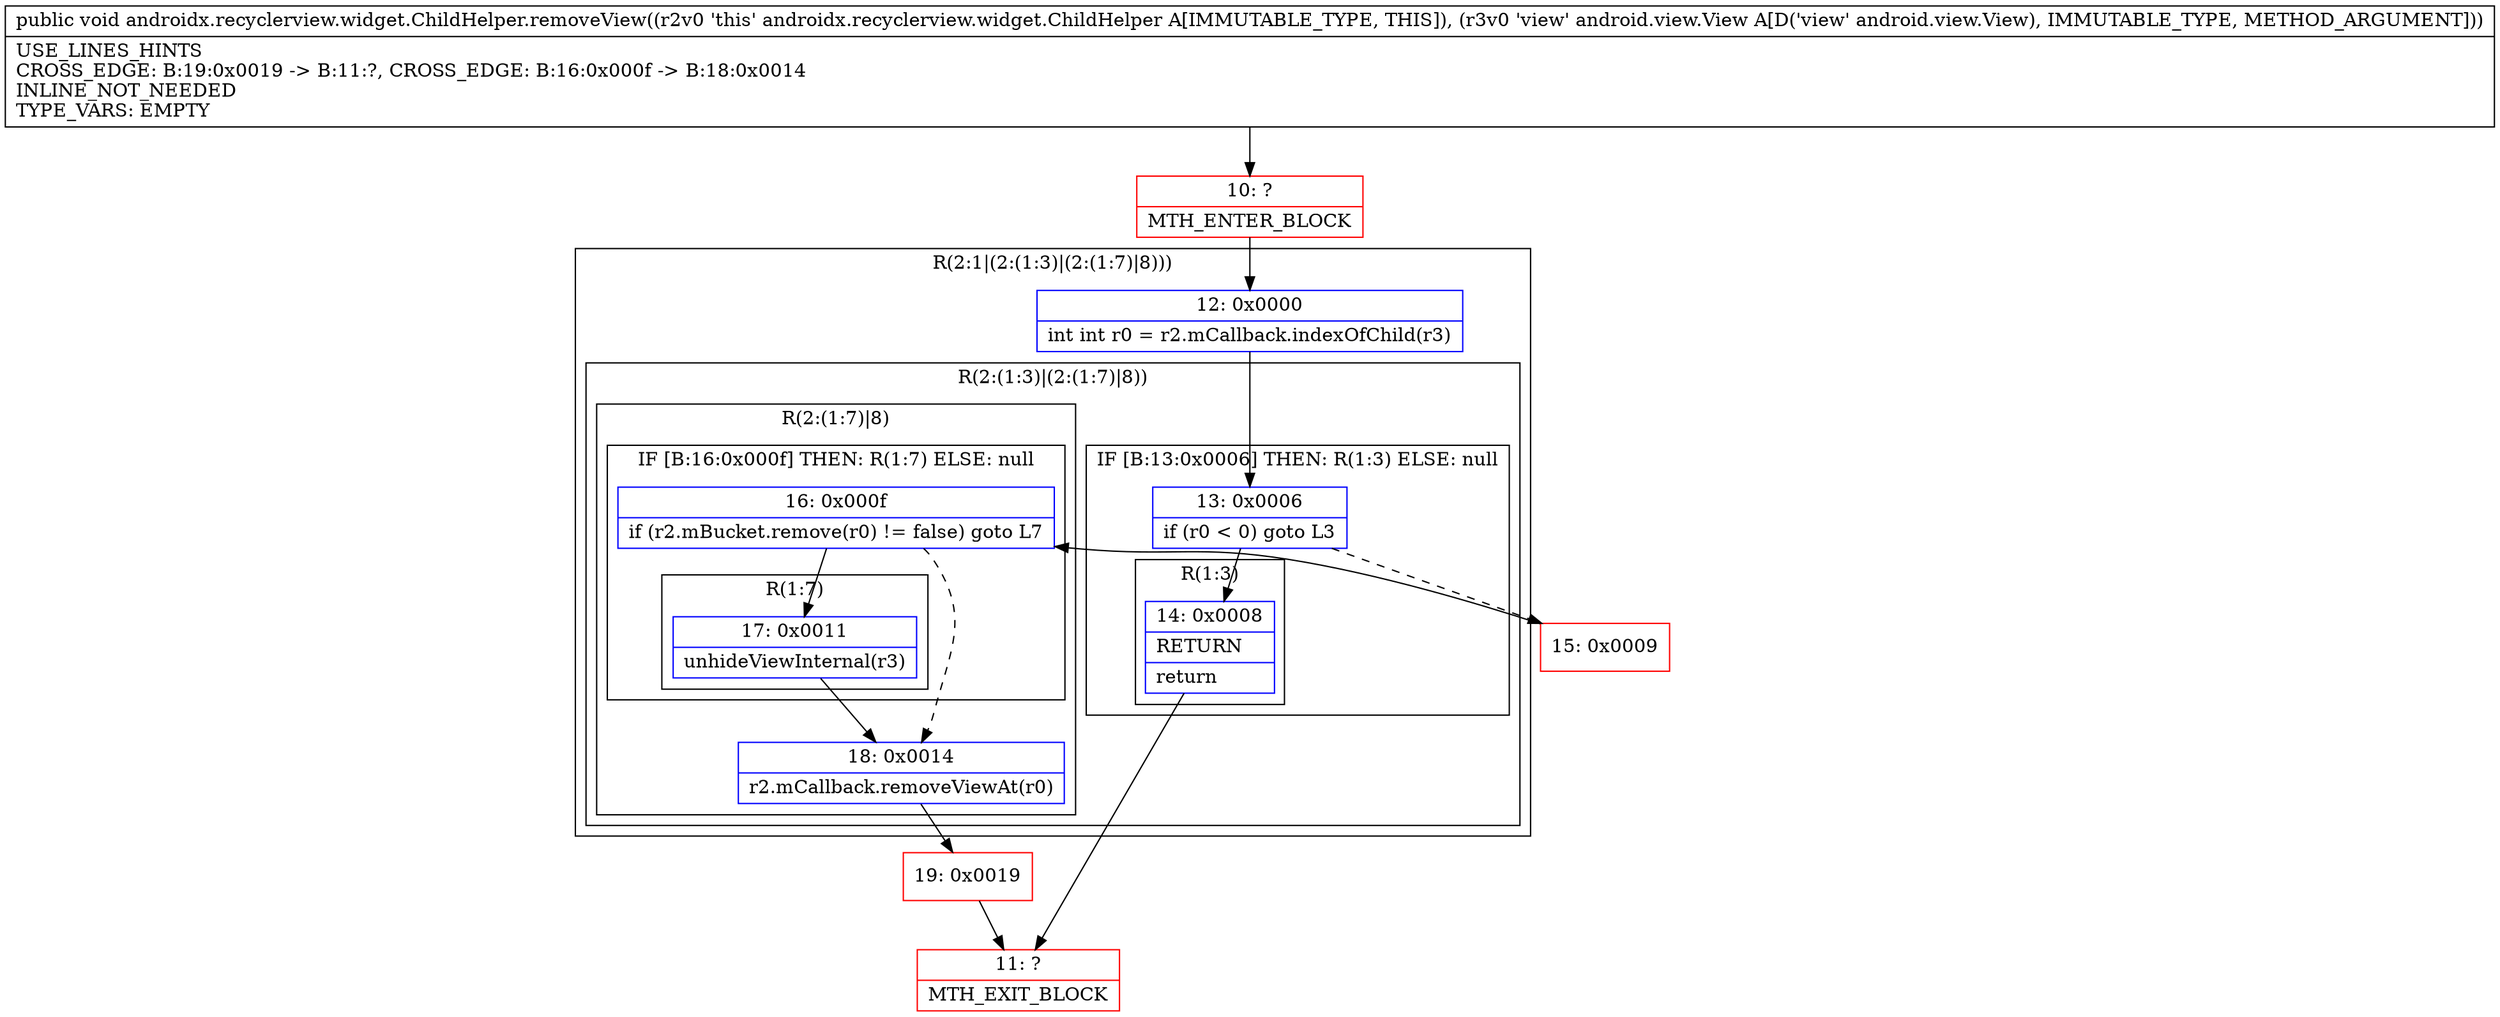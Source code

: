 digraph "CFG forandroidx.recyclerview.widget.ChildHelper.removeView(Landroid\/view\/View;)V" {
subgraph cluster_Region_1090803875 {
label = "R(2:1|(2:(1:3)|(2:(1:7)|8)))";
node [shape=record,color=blue];
Node_12 [shape=record,label="{12\:\ 0x0000|int int r0 = r2.mCallback.indexOfChild(r3)\l}"];
subgraph cluster_Region_1221030113 {
label = "R(2:(1:3)|(2:(1:7)|8))";
node [shape=record,color=blue];
subgraph cluster_IfRegion_689891423 {
label = "IF [B:13:0x0006] THEN: R(1:3) ELSE: null";
node [shape=record,color=blue];
Node_13 [shape=record,label="{13\:\ 0x0006|if (r0 \< 0) goto L3\l}"];
subgraph cluster_Region_2102515158 {
label = "R(1:3)";
node [shape=record,color=blue];
Node_14 [shape=record,label="{14\:\ 0x0008|RETURN\l|return\l}"];
}
}
subgraph cluster_Region_1461741661 {
label = "R(2:(1:7)|8)";
node [shape=record,color=blue];
subgraph cluster_IfRegion_452642773 {
label = "IF [B:16:0x000f] THEN: R(1:7) ELSE: null";
node [shape=record,color=blue];
Node_16 [shape=record,label="{16\:\ 0x000f|if (r2.mBucket.remove(r0) != false) goto L7\l}"];
subgraph cluster_Region_551208548 {
label = "R(1:7)";
node [shape=record,color=blue];
Node_17 [shape=record,label="{17\:\ 0x0011|unhideViewInternal(r3)\l}"];
}
}
Node_18 [shape=record,label="{18\:\ 0x0014|r2.mCallback.removeViewAt(r0)\l}"];
}
}
}
Node_10 [shape=record,color=red,label="{10\:\ ?|MTH_ENTER_BLOCK\l}"];
Node_11 [shape=record,color=red,label="{11\:\ ?|MTH_EXIT_BLOCK\l}"];
Node_15 [shape=record,color=red,label="{15\:\ 0x0009}"];
Node_19 [shape=record,color=red,label="{19\:\ 0x0019}"];
MethodNode[shape=record,label="{public void androidx.recyclerview.widget.ChildHelper.removeView((r2v0 'this' androidx.recyclerview.widget.ChildHelper A[IMMUTABLE_TYPE, THIS]), (r3v0 'view' android.view.View A[D('view' android.view.View), IMMUTABLE_TYPE, METHOD_ARGUMENT]))  | USE_LINES_HINTS\lCROSS_EDGE: B:19:0x0019 \-\> B:11:?, CROSS_EDGE: B:16:0x000f \-\> B:18:0x0014\lINLINE_NOT_NEEDED\lTYPE_VARS: EMPTY\l}"];
MethodNode -> Node_10;Node_12 -> Node_13;
Node_13 -> Node_14;
Node_13 -> Node_15[style=dashed];
Node_14 -> Node_11;
Node_16 -> Node_17;
Node_16 -> Node_18[style=dashed];
Node_17 -> Node_18;
Node_18 -> Node_19;
Node_10 -> Node_12;
Node_15 -> Node_16;
Node_19 -> Node_11;
}

